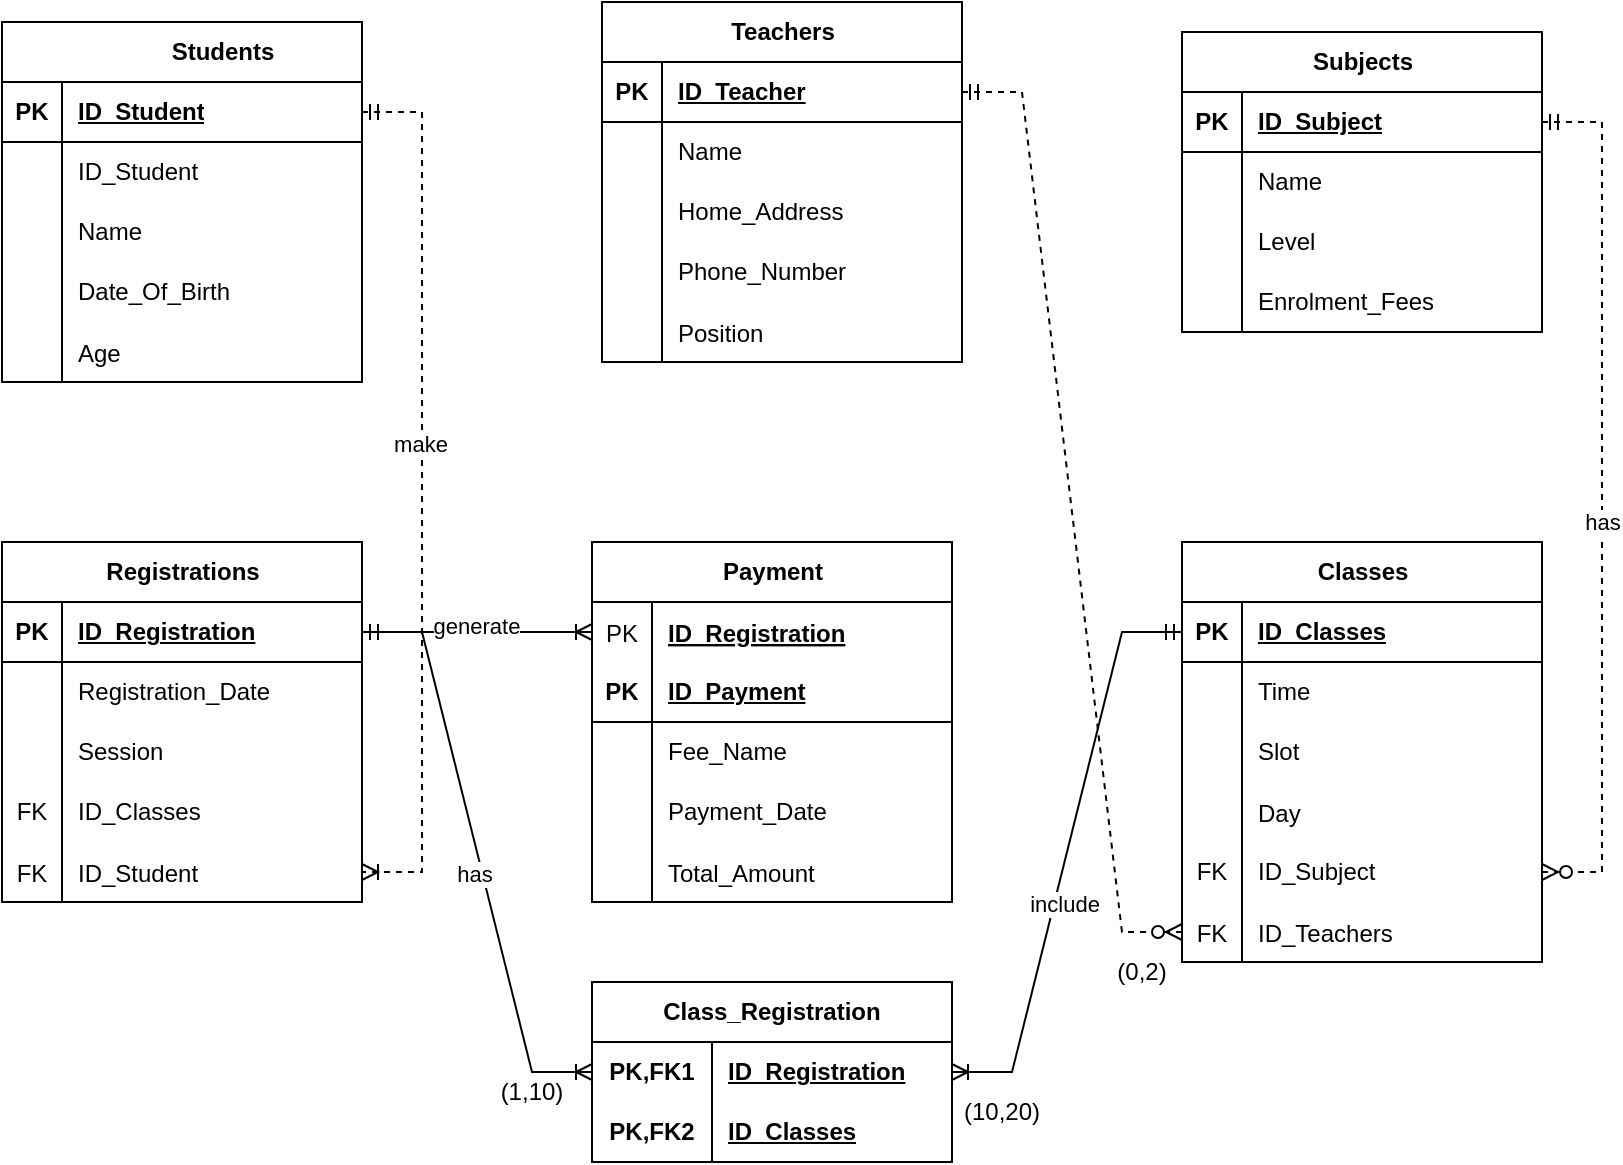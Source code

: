 <mxfile version="28.2.7">
  <diagram id="R2lEEEUBdFMjLlhIrx00" name="Page-1">
    <mxGraphModel dx="1111" dy="571" grid="1" gridSize="10" guides="1" tooltips="1" connect="1" arrows="1" fold="1" page="1" pageScale="1" pageWidth="850" pageHeight="1100" math="0" shadow="0" extFonts="Permanent Marker^https://fonts.googleapis.com/css?family=Permanent+Marker">
      <root>
        <mxCell id="0" />
        <mxCell id="1" parent="0" />
        <mxCell id="CuQ8dDhuHWAOY53ULizV-1" value="&lt;blockquote style=&quot;margin: 0 0 0 40px; border: none; padding: 0px;&quot;&gt;Students&lt;/blockquote&gt;" style="shape=table;startSize=30;container=1;collapsible=1;childLayout=tableLayout;fixedRows=1;rowLines=0;fontStyle=1;align=center;resizeLast=1;html=1;" vertex="1" parent="1">
          <mxGeometry x="130" y="100" width="180" height="180" as="geometry" />
        </mxCell>
        <mxCell id="CuQ8dDhuHWAOY53ULizV-2" value="" style="shape=tableRow;horizontal=0;startSize=0;swimlaneHead=0;swimlaneBody=0;fillColor=none;collapsible=0;dropTarget=0;points=[[0,0.5],[1,0.5]];portConstraint=eastwest;top=0;left=0;right=0;bottom=1;" vertex="1" parent="CuQ8dDhuHWAOY53ULizV-1">
          <mxGeometry y="30" width="180" height="30" as="geometry" />
        </mxCell>
        <mxCell id="CuQ8dDhuHWAOY53ULizV-3" value="PK" style="shape=partialRectangle;connectable=0;fillColor=none;top=0;left=0;bottom=0;right=0;fontStyle=1;overflow=hidden;whiteSpace=wrap;html=1;" vertex="1" parent="CuQ8dDhuHWAOY53ULizV-2">
          <mxGeometry width="30" height="30" as="geometry">
            <mxRectangle width="30" height="30" as="alternateBounds" />
          </mxGeometry>
        </mxCell>
        <mxCell id="CuQ8dDhuHWAOY53ULizV-4" value="ID_Student" style="shape=partialRectangle;connectable=0;fillColor=none;top=0;left=0;bottom=0;right=0;align=left;spacingLeft=6;fontStyle=5;overflow=hidden;whiteSpace=wrap;html=1;" vertex="1" parent="CuQ8dDhuHWAOY53ULizV-2">
          <mxGeometry x="30" width="150" height="30" as="geometry">
            <mxRectangle width="150" height="30" as="alternateBounds" />
          </mxGeometry>
        </mxCell>
        <mxCell id="CuQ8dDhuHWAOY53ULizV-5" value="" style="shape=tableRow;horizontal=0;startSize=0;swimlaneHead=0;swimlaneBody=0;fillColor=none;collapsible=0;dropTarget=0;points=[[0,0.5],[1,0.5]];portConstraint=eastwest;top=0;left=0;right=0;bottom=0;" vertex="1" parent="CuQ8dDhuHWAOY53ULizV-1">
          <mxGeometry y="60" width="180" height="30" as="geometry" />
        </mxCell>
        <mxCell id="CuQ8dDhuHWAOY53ULizV-6" value="" style="shape=partialRectangle;connectable=0;fillColor=none;top=0;left=0;bottom=0;right=0;editable=1;overflow=hidden;whiteSpace=wrap;html=1;" vertex="1" parent="CuQ8dDhuHWAOY53ULizV-5">
          <mxGeometry width="30" height="30" as="geometry">
            <mxRectangle width="30" height="30" as="alternateBounds" />
          </mxGeometry>
        </mxCell>
        <mxCell id="CuQ8dDhuHWAOY53ULizV-7" value="ID_Student" style="shape=partialRectangle;connectable=0;fillColor=none;top=0;left=0;bottom=0;right=0;align=left;spacingLeft=6;overflow=hidden;whiteSpace=wrap;html=1;" vertex="1" parent="CuQ8dDhuHWAOY53ULizV-5">
          <mxGeometry x="30" width="150" height="30" as="geometry">
            <mxRectangle width="150" height="30" as="alternateBounds" />
          </mxGeometry>
        </mxCell>
        <mxCell id="CuQ8dDhuHWAOY53ULizV-8" value="" style="shape=tableRow;horizontal=0;startSize=0;swimlaneHead=0;swimlaneBody=0;fillColor=none;collapsible=0;dropTarget=0;points=[[0,0.5],[1,0.5]];portConstraint=eastwest;top=0;left=0;right=0;bottom=0;" vertex="1" parent="CuQ8dDhuHWAOY53ULizV-1">
          <mxGeometry y="90" width="180" height="30" as="geometry" />
        </mxCell>
        <mxCell id="CuQ8dDhuHWAOY53ULizV-9" value="" style="shape=partialRectangle;connectable=0;fillColor=none;top=0;left=0;bottom=0;right=0;editable=1;overflow=hidden;whiteSpace=wrap;html=1;" vertex="1" parent="CuQ8dDhuHWAOY53ULizV-8">
          <mxGeometry width="30" height="30" as="geometry">
            <mxRectangle width="30" height="30" as="alternateBounds" />
          </mxGeometry>
        </mxCell>
        <mxCell id="CuQ8dDhuHWAOY53ULizV-10" value="Name" style="shape=partialRectangle;connectable=0;fillColor=none;top=0;left=0;bottom=0;right=0;align=left;spacingLeft=6;overflow=hidden;whiteSpace=wrap;html=1;" vertex="1" parent="CuQ8dDhuHWAOY53ULizV-8">
          <mxGeometry x="30" width="150" height="30" as="geometry">
            <mxRectangle width="150" height="30" as="alternateBounds" />
          </mxGeometry>
        </mxCell>
        <mxCell id="CuQ8dDhuHWAOY53ULizV-11" value="" style="shape=tableRow;horizontal=0;startSize=0;swimlaneHead=0;swimlaneBody=0;fillColor=none;collapsible=0;dropTarget=0;points=[[0,0.5],[1,0.5]];portConstraint=eastwest;top=0;left=0;right=0;bottom=0;" vertex="1" parent="CuQ8dDhuHWAOY53ULizV-1">
          <mxGeometry y="120" width="180" height="30" as="geometry" />
        </mxCell>
        <mxCell id="CuQ8dDhuHWAOY53ULizV-12" value="" style="shape=partialRectangle;connectable=0;fillColor=none;top=0;left=0;bottom=0;right=0;editable=1;overflow=hidden;whiteSpace=wrap;html=1;" vertex="1" parent="CuQ8dDhuHWAOY53ULizV-11">
          <mxGeometry width="30" height="30" as="geometry">
            <mxRectangle width="30" height="30" as="alternateBounds" />
          </mxGeometry>
        </mxCell>
        <mxCell id="CuQ8dDhuHWAOY53ULizV-13" value="Date_Of_Birth" style="shape=partialRectangle;connectable=0;fillColor=none;top=0;left=0;bottom=0;right=0;align=left;spacingLeft=6;overflow=hidden;whiteSpace=wrap;html=1;" vertex="1" parent="CuQ8dDhuHWAOY53ULizV-11">
          <mxGeometry x="30" width="150" height="30" as="geometry">
            <mxRectangle width="150" height="30" as="alternateBounds" />
          </mxGeometry>
        </mxCell>
        <mxCell id="CuQ8dDhuHWAOY53ULizV-80" value="" style="shape=tableRow;horizontal=0;startSize=0;swimlaneHead=0;swimlaneBody=0;fillColor=none;collapsible=0;dropTarget=0;points=[[0,0.5],[1,0.5]];portConstraint=eastwest;top=0;left=0;right=0;bottom=0;" vertex="1" parent="CuQ8dDhuHWAOY53ULizV-1">
          <mxGeometry y="150" width="180" height="30" as="geometry" />
        </mxCell>
        <mxCell id="CuQ8dDhuHWAOY53ULizV-81" value="" style="shape=partialRectangle;connectable=0;fillColor=none;top=0;left=0;bottom=0;right=0;editable=1;overflow=hidden;" vertex="1" parent="CuQ8dDhuHWAOY53ULizV-80">
          <mxGeometry width="30" height="30" as="geometry">
            <mxRectangle width="30" height="30" as="alternateBounds" />
          </mxGeometry>
        </mxCell>
        <mxCell id="CuQ8dDhuHWAOY53ULizV-82" value="Age" style="shape=partialRectangle;connectable=0;fillColor=none;top=0;left=0;bottom=0;right=0;align=left;spacingLeft=6;overflow=hidden;" vertex="1" parent="CuQ8dDhuHWAOY53ULizV-80">
          <mxGeometry x="30" width="150" height="30" as="geometry">
            <mxRectangle width="150" height="30" as="alternateBounds" />
          </mxGeometry>
        </mxCell>
        <mxCell id="CuQ8dDhuHWAOY53ULizV-14" value="Registrations" style="shape=table;startSize=30;container=1;collapsible=1;childLayout=tableLayout;fixedRows=1;rowLines=0;fontStyle=1;align=center;resizeLast=1;html=1;" vertex="1" parent="1">
          <mxGeometry x="130" y="360" width="180" height="180" as="geometry" />
        </mxCell>
        <mxCell id="CuQ8dDhuHWAOY53ULizV-15" value="" style="shape=tableRow;horizontal=0;startSize=0;swimlaneHead=0;swimlaneBody=0;fillColor=none;collapsible=0;dropTarget=0;points=[[0,0.5],[1,0.5]];portConstraint=eastwest;top=0;left=0;right=0;bottom=1;" vertex="1" parent="CuQ8dDhuHWAOY53ULizV-14">
          <mxGeometry y="30" width="180" height="30" as="geometry" />
        </mxCell>
        <mxCell id="CuQ8dDhuHWAOY53ULizV-16" value="PK" style="shape=partialRectangle;connectable=0;fillColor=none;top=0;left=0;bottom=0;right=0;fontStyle=1;overflow=hidden;whiteSpace=wrap;html=1;" vertex="1" parent="CuQ8dDhuHWAOY53ULizV-15">
          <mxGeometry width="30" height="30" as="geometry">
            <mxRectangle width="30" height="30" as="alternateBounds" />
          </mxGeometry>
        </mxCell>
        <mxCell id="CuQ8dDhuHWAOY53ULizV-17" value="ID_Registration" style="shape=partialRectangle;connectable=0;fillColor=none;top=0;left=0;bottom=0;right=0;align=left;spacingLeft=6;fontStyle=5;overflow=hidden;whiteSpace=wrap;html=1;" vertex="1" parent="CuQ8dDhuHWAOY53ULizV-15">
          <mxGeometry x="30" width="150" height="30" as="geometry">
            <mxRectangle width="150" height="30" as="alternateBounds" />
          </mxGeometry>
        </mxCell>
        <mxCell id="CuQ8dDhuHWAOY53ULizV-18" value="" style="shape=tableRow;horizontal=0;startSize=0;swimlaneHead=0;swimlaneBody=0;fillColor=none;collapsible=0;dropTarget=0;points=[[0,0.5],[1,0.5]];portConstraint=eastwest;top=0;left=0;right=0;bottom=0;" vertex="1" parent="CuQ8dDhuHWAOY53ULizV-14">
          <mxGeometry y="60" width="180" height="30" as="geometry" />
        </mxCell>
        <mxCell id="CuQ8dDhuHWAOY53ULizV-19" value="" style="shape=partialRectangle;connectable=0;fillColor=none;top=0;left=0;bottom=0;right=0;editable=1;overflow=hidden;whiteSpace=wrap;html=1;" vertex="1" parent="CuQ8dDhuHWAOY53ULizV-18">
          <mxGeometry width="30" height="30" as="geometry">
            <mxRectangle width="30" height="30" as="alternateBounds" />
          </mxGeometry>
        </mxCell>
        <mxCell id="CuQ8dDhuHWAOY53ULizV-20" value="Registration_Date" style="shape=partialRectangle;connectable=0;fillColor=none;top=0;left=0;bottom=0;right=0;align=left;spacingLeft=6;overflow=hidden;whiteSpace=wrap;html=1;" vertex="1" parent="CuQ8dDhuHWAOY53ULizV-18">
          <mxGeometry x="30" width="150" height="30" as="geometry">
            <mxRectangle width="150" height="30" as="alternateBounds" />
          </mxGeometry>
        </mxCell>
        <mxCell id="CuQ8dDhuHWAOY53ULizV-21" value="" style="shape=tableRow;horizontal=0;startSize=0;swimlaneHead=0;swimlaneBody=0;fillColor=none;collapsible=0;dropTarget=0;points=[[0,0.5],[1,0.5]];portConstraint=eastwest;top=0;left=0;right=0;bottom=0;" vertex="1" parent="CuQ8dDhuHWAOY53ULizV-14">
          <mxGeometry y="90" width="180" height="30" as="geometry" />
        </mxCell>
        <mxCell id="CuQ8dDhuHWAOY53ULizV-22" value="" style="shape=partialRectangle;connectable=0;fillColor=none;top=0;left=0;bottom=0;right=0;editable=1;overflow=hidden;whiteSpace=wrap;html=1;" vertex="1" parent="CuQ8dDhuHWAOY53ULizV-21">
          <mxGeometry width="30" height="30" as="geometry">
            <mxRectangle width="30" height="30" as="alternateBounds" />
          </mxGeometry>
        </mxCell>
        <mxCell id="CuQ8dDhuHWAOY53ULizV-23" value="Session" style="shape=partialRectangle;connectable=0;fillColor=none;top=0;left=0;bottom=0;right=0;align=left;spacingLeft=6;overflow=hidden;whiteSpace=wrap;html=1;" vertex="1" parent="CuQ8dDhuHWAOY53ULizV-21">
          <mxGeometry x="30" width="150" height="30" as="geometry">
            <mxRectangle width="150" height="30" as="alternateBounds" />
          </mxGeometry>
        </mxCell>
        <mxCell id="CuQ8dDhuHWAOY53ULizV-24" value="" style="shape=tableRow;horizontal=0;startSize=0;swimlaneHead=0;swimlaneBody=0;fillColor=none;collapsible=0;dropTarget=0;points=[[0,0.5],[1,0.5]];portConstraint=eastwest;top=0;left=0;right=0;bottom=0;" vertex="1" parent="CuQ8dDhuHWAOY53ULizV-14">
          <mxGeometry y="120" width="180" height="30" as="geometry" />
        </mxCell>
        <mxCell id="CuQ8dDhuHWAOY53ULizV-25" value="FK" style="shape=partialRectangle;connectable=0;fillColor=none;top=0;left=0;bottom=0;right=0;editable=1;overflow=hidden;whiteSpace=wrap;html=1;" vertex="1" parent="CuQ8dDhuHWAOY53ULizV-24">
          <mxGeometry width="30" height="30" as="geometry">
            <mxRectangle width="30" height="30" as="alternateBounds" />
          </mxGeometry>
        </mxCell>
        <mxCell id="CuQ8dDhuHWAOY53ULizV-26" value="&lt;span style=&quot;text-wrap-mode: nowrap;&quot;&gt;ID_Classes&lt;/span&gt;" style="shape=partialRectangle;connectable=0;fillColor=none;top=0;left=0;bottom=0;right=0;align=left;spacingLeft=6;overflow=hidden;whiteSpace=wrap;html=1;" vertex="1" parent="CuQ8dDhuHWAOY53ULizV-24">
          <mxGeometry x="30" width="150" height="30" as="geometry">
            <mxRectangle width="150" height="30" as="alternateBounds" />
          </mxGeometry>
        </mxCell>
        <mxCell id="CuQ8dDhuHWAOY53ULizV-101" value="" style="shape=tableRow;horizontal=0;startSize=0;swimlaneHead=0;swimlaneBody=0;fillColor=none;collapsible=0;dropTarget=0;points=[[0,0.5],[1,0.5]];portConstraint=eastwest;top=0;left=0;right=0;bottom=0;" vertex="1" parent="CuQ8dDhuHWAOY53ULizV-14">
          <mxGeometry y="150" width="180" height="30" as="geometry" />
        </mxCell>
        <mxCell id="CuQ8dDhuHWAOY53ULizV-102" value="FK" style="shape=partialRectangle;connectable=0;fillColor=none;top=0;left=0;bottom=0;right=0;editable=1;overflow=hidden;" vertex="1" parent="CuQ8dDhuHWAOY53ULizV-101">
          <mxGeometry width="30" height="30" as="geometry">
            <mxRectangle width="30" height="30" as="alternateBounds" />
          </mxGeometry>
        </mxCell>
        <mxCell id="CuQ8dDhuHWAOY53ULizV-103" value="ID_Student" style="shape=partialRectangle;connectable=0;fillColor=none;top=0;left=0;bottom=0;right=0;align=left;spacingLeft=6;overflow=hidden;" vertex="1" parent="CuQ8dDhuHWAOY53ULizV-101">
          <mxGeometry x="30" width="150" height="30" as="geometry">
            <mxRectangle width="150" height="30" as="alternateBounds" />
          </mxGeometry>
        </mxCell>
        <mxCell id="CuQ8dDhuHWAOY53ULizV-27" value="Classes" style="shape=table;startSize=30;container=1;collapsible=1;childLayout=tableLayout;fixedRows=1;rowLines=0;fontStyle=1;align=center;resizeLast=1;html=1;" vertex="1" parent="1">
          <mxGeometry x="720" y="360" width="180" height="210" as="geometry" />
        </mxCell>
        <mxCell id="CuQ8dDhuHWAOY53ULizV-28" value="" style="shape=tableRow;horizontal=0;startSize=0;swimlaneHead=0;swimlaneBody=0;fillColor=none;collapsible=0;dropTarget=0;points=[[0,0.5],[1,0.5]];portConstraint=eastwest;top=0;left=0;right=0;bottom=1;" vertex="1" parent="CuQ8dDhuHWAOY53ULizV-27">
          <mxGeometry y="30" width="180" height="30" as="geometry" />
        </mxCell>
        <mxCell id="CuQ8dDhuHWAOY53ULizV-29" value="PK" style="shape=partialRectangle;connectable=0;fillColor=none;top=0;left=0;bottom=0;right=0;fontStyle=1;overflow=hidden;whiteSpace=wrap;html=1;" vertex="1" parent="CuQ8dDhuHWAOY53ULizV-28">
          <mxGeometry width="30" height="30" as="geometry">
            <mxRectangle width="30" height="30" as="alternateBounds" />
          </mxGeometry>
        </mxCell>
        <mxCell id="CuQ8dDhuHWAOY53ULizV-30" value="ID_Classes" style="shape=partialRectangle;connectable=0;fillColor=none;top=0;left=0;bottom=0;right=0;align=left;spacingLeft=6;fontStyle=5;overflow=hidden;whiteSpace=wrap;html=1;" vertex="1" parent="CuQ8dDhuHWAOY53ULizV-28">
          <mxGeometry x="30" width="150" height="30" as="geometry">
            <mxRectangle width="150" height="30" as="alternateBounds" />
          </mxGeometry>
        </mxCell>
        <mxCell id="CuQ8dDhuHWAOY53ULizV-34" value="" style="shape=tableRow;horizontal=0;startSize=0;swimlaneHead=0;swimlaneBody=0;fillColor=none;collapsible=0;dropTarget=0;points=[[0,0.5],[1,0.5]];portConstraint=eastwest;top=0;left=0;right=0;bottom=0;" vertex="1" parent="CuQ8dDhuHWAOY53ULizV-27">
          <mxGeometry y="60" width="180" height="30" as="geometry" />
        </mxCell>
        <mxCell id="CuQ8dDhuHWAOY53ULizV-35" value="" style="shape=partialRectangle;connectable=0;fillColor=none;top=0;left=0;bottom=0;right=0;editable=1;overflow=hidden;whiteSpace=wrap;html=1;" vertex="1" parent="CuQ8dDhuHWAOY53ULizV-34">
          <mxGeometry width="30" height="30" as="geometry">
            <mxRectangle width="30" height="30" as="alternateBounds" />
          </mxGeometry>
        </mxCell>
        <mxCell id="CuQ8dDhuHWAOY53ULizV-36" value="Time" style="shape=partialRectangle;connectable=0;fillColor=none;top=0;left=0;bottom=0;right=0;align=left;spacingLeft=6;overflow=hidden;whiteSpace=wrap;html=1;" vertex="1" parent="CuQ8dDhuHWAOY53ULizV-34">
          <mxGeometry x="30" width="150" height="30" as="geometry">
            <mxRectangle width="150" height="30" as="alternateBounds" />
          </mxGeometry>
        </mxCell>
        <mxCell id="CuQ8dDhuHWAOY53ULizV-37" value="" style="shape=tableRow;horizontal=0;startSize=0;swimlaneHead=0;swimlaneBody=0;fillColor=none;collapsible=0;dropTarget=0;points=[[0,0.5],[1,0.5]];portConstraint=eastwest;top=0;left=0;right=0;bottom=0;" vertex="1" parent="CuQ8dDhuHWAOY53ULizV-27">
          <mxGeometry y="90" width="180" height="30" as="geometry" />
        </mxCell>
        <mxCell id="CuQ8dDhuHWAOY53ULizV-38" value="" style="shape=partialRectangle;connectable=0;fillColor=none;top=0;left=0;bottom=0;right=0;editable=1;overflow=hidden;whiteSpace=wrap;html=1;" vertex="1" parent="CuQ8dDhuHWAOY53ULizV-37">
          <mxGeometry width="30" height="30" as="geometry">
            <mxRectangle width="30" height="30" as="alternateBounds" />
          </mxGeometry>
        </mxCell>
        <mxCell id="CuQ8dDhuHWAOY53ULizV-39" value="Slot" style="shape=partialRectangle;connectable=0;fillColor=none;top=0;left=0;bottom=0;right=0;align=left;spacingLeft=6;overflow=hidden;whiteSpace=wrap;html=1;" vertex="1" parent="CuQ8dDhuHWAOY53ULizV-37">
          <mxGeometry x="30" width="150" height="30" as="geometry">
            <mxRectangle width="150" height="30" as="alternateBounds" />
          </mxGeometry>
        </mxCell>
        <mxCell id="CuQ8dDhuHWAOY53ULizV-84" value="" style="shape=tableRow;horizontal=0;startSize=0;swimlaneHead=0;swimlaneBody=0;fillColor=none;collapsible=0;dropTarget=0;points=[[0,0.5],[1,0.5]];portConstraint=eastwest;top=0;left=0;right=0;bottom=0;" vertex="1" parent="CuQ8dDhuHWAOY53ULizV-27">
          <mxGeometry y="120" width="180" height="30" as="geometry" />
        </mxCell>
        <mxCell id="CuQ8dDhuHWAOY53ULizV-85" value="" style="shape=partialRectangle;connectable=0;fillColor=none;top=0;left=0;bottom=0;right=0;editable=1;overflow=hidden;" vertex="1" parent="CuQ8dDhuHWAOY53ULizV-84">
          <mxGeometry width="30" height="30" as="geometry">
            <mxRectangle width="30" height="30" as="alternateBounds" />
          </mxGeometry>
        </mxCell>
        <mxCell id="CuQ8dDhuHWAOY53ULizV-86" value="Day" style="shape=partialRectangle;connectable=0;fillColor=none;top=0;left=0;bottom=0;right=0;align=left;spacingLeft=6;overflow=hidden;" vertex="1" parent="CuQ8dDhuHWAOY53ULizV-84">
          <mxGeometry x="30" width="150" height="30" as="geometry">
            <mxRectangle width="150" height="30" as="alternateBounds" />
          </mxGeometry>
        </mxCell>
        <mxCell id="CuQ8dDhuHWAOY53ULizV-31" value="" style="shape=tableRow;horizontal=0;startSize=0;swimlaneHead=0;swimlaneBody=0;fillColor=none;collapsible=0;dropTarget=0;points=[[0,0.5],[1,0.5]];portConstraint=eastwest;top=0;left=0;right=0;bottom=0;" vertex="1" parent="CuQ8dDhuHWAOY53ULizV-27">
          <mxGeometry y="150" width="180" height="30" as="geometry" />
        </mxCell>
        <mxCell id="CuQ8dDhuHWAOY53ULizV-32" value="FK" style="shape=partialRectangle;connectable=0;fillColor=none;top=0;left=0;bottom=0;right=0;editable=1;overflow=hidden;whiteSpace=wrap;html=1;" vertex="1" parent="CuQ8dDhuHWAOY53ULizV-31">
          <mxGeometry width="30" height="30" as="geometry">
            <mxRectangle width="30" height="30" as="alternateBounds" />
          </mxGeometry>
        </mxCell>
        <mxCell id="CuQ8dDhuHWAOY53ULizV-33" value="ID_Subject" style="shape=partialRectangle;connectable=0;fillColor=none;top=0;left=0;bottom=0;right=0;align=left;spacingLeft=6;overflow=hidden;whiteSpace=wrap;html=1;" vertex="1" parent="CuQ8dDhuHWAOY53ULizV-31">
          <mxGeometry x="30" width="150" height="30" as="geometry">
            <mxRectangle width="150" height="30" as="alternateBounds" />
          </mxGeometry>
        </mxCell>
        <mxCell id="CuQ8dDhuHWAOY53ULizV-93" value="" style="shape=tableRow;horizontal=0;startSize=0;swimlaneHead=0;swimlaneBody=0;fillColor=none;collapsible=0;dropTarget=0;points=[[0,0.5],[1,0.5]];portConstraint=eastwest;top=0;left=0;right=0;bottom=0;" vertex="1" parent="CuQ8dDhuHWAOY53ULizV-27">
          <mxGeometry y="180" width="180" height="30" as="geometry" />
        </mxCell>
        <mxCell id="CuQ8dDhuHWAOY53ULizV-94" value="FK" style="shape=partialRectangle;connectable=0;fillColor=none;top=0;left=0;bottom=0;right=0;editable=1;overflow=hidden;" vertex="1" parent="CuQ8dDhuHWAOY53ULizV-93">
          <mxGeometry width="30" height="30" as="geometry">
            <mxRectangle width="30" height="30" as="alternateBounds" />
          </mxGeometry>
        </mxCell>
        <mxCell id="CuQ8dDhuHWAOY53ULizV-95" value="ID_Teachers" style="shape=partialRectangle;connectable=0;fillColor=none;top=0;left=0;bottom=0;right=0;align=left;spacingLeft=6;overflow=hidden;" vertex="1" parent="CuQ8dDhuHWAOY53ULizV-93">
          <mxGeometry x="30" width="150" height="30" as="geometry">
            <mxRectangle width="150" height="30" as="alternateBounds" />
          </mxGeometry>
        </mxCell>
        <mxCell id="CuQ8dDhuHWAOY53ULizV-40" value="Subjects" style="shape=table;startSize=30;container=1;collapsible=1;childLayout=tableLayout;fixedRows=1;rowLines=0;fontStyle=1;align=center;resizeLast=1;html=1;" vertex="1" parent="1">
          <mxGeometry x="720" y="105" width="180" height="150" as="geometry" />
        </mxCell>
        <mxCell id="CuQ8dDhuHWAOY53ULizV-41" value="" style="shape=tableRow;horizontal=0;startSize=0;swimlaneHead=0;swimlaneBody=0;fillColor=none;collapsible=0;dropTarget=0;points=[[0,0.5],[1,0.5]];portConstraint=eastwest;top=0;left=0;right=0;bottom=1;" vertex="1" parent="CuQ8dDhuHWAOY53ULizV-40">
          <mxGeometry y="30" width="180" height="30" as="geometry" />
        </mxCell>
        <mxCell id="CuQ8dDhuHWAOY53ULizV-42" value="PK" style="shape=partialRectangle;connectable=0;fillColor=none;top=0;left=0;bottom=0;right=0;fontStyle=1;overflow=hidden;whiteSpace=wrap;html=1;" vertex="1" parent="CuQ8dDhuHWAOY53ULizV-41">
          <mxGeometry width="30" height="30" as="geometry">
            <mxRectangle width="30" height="30" as="alternateBounds" />
          </mxGeometry>
        </mxCell>
        <mxCell id="CuQ8dDhuHWAOY53ULizV-43" value="ID_Subject" style="shape=partialRectangle;connectable=0;fillColor=none;top=0;left=0;bottom=0;right=0;align=left;spacingLeft=6;fontStyle=5;overflow=hidden;whiteSpace=wrap;html=1;" vertex="1" parent="CuQ8dDhuHWAOY53ULizV-41">
          <mxGeometry x="30" width="150" height="30" as="geometry">
            <mxRectangle width="150" height="30" as="alternateBounds" />
          </mxGeometry>
        </mxCell>
        <mxCell id="CuQ8dDhuHWAOY53ULizV-44" value="" style="shape=tableRow;horizontal=0;startSize=0;swimlaneHead=0;swimlaneBody=0;fillColor=none;collapsible=0;dropTarget=0;points=[[0,0.5],[1,0.5]];portConstraint=eastwest;top=0;left=0;right=0;bottom=0;" vertex="1" parent="CuQ8dDhuHWAOY53ULizV-40">
          <mxGeometry y="60" width="180" height="30" as="geometry" />
        </mxCell>
        <mxCell id="CuQ8dDhuHWAOY53ULizV-45" value="" style="shape=partialRectangle;connectable=0;fillColor=none;top=0;left=0;bottom=0;right=0;editable=1;overflow=hidden;whiteSpace=wrap;html=1;" vertex="1" parent="CuQ8dDhuHWAOY53ULizV-44">
          <mxGeometry width="30" height="30" as="geometry">
            <mxRectangle width="30" height="30" as="alternateBounds" />
          </mxGeometry>
        </mxCell>
        <mxCell id="CuQ8dDhuHWAOY53ULizV-46" value="Name" style="shape=partialRectangle;connectable=0;fillColor=none;top=0;left=0;bottom=0;right=0;align=left;spacingLeft=6;overflow=hidden;whiteSpace=wrap;html=1;" vertex="1" parent="CuQ8dDhuHWAOY53ULizV-44">
          <mxGeometry x="30" width="150" height="30" as="geometry">
            <mxRectangle width="150" height="30" as="alternateBounds" />
          </mxGeometry>
        </mxCell>
        <mxCell id="CuQ8dDhuHWAOY53ULizV-47" value="" style="shape=tableRow;horizontal=0;startSize=0;swimlaneHead=0;swimlaneBody=0;fillColor=none;collapsible=0;dropTarget=0;points=[[0,0.5],[1,0.5]];portConstraint=eastwest;top=0;left=0;right=0;bottom=0;" vertex="1" parent="CuQ8dDhuHWAOY53ULizV-40">
          <mxGeometry y="90" width="180" height="30" as="geometry" />
        </mxCell>
        <mxCell id="CuQ8dDhuHWAOY53ULizV-48" value="" style="shape=partialRectangle;connectable=0;fillColor=none;top=0;left=0;bottom=0;right=0;editable=1;overflow=hidden;whiteSpace=wrap;html=1;" vertex="1" parent="CuQ8dDhuHWAOY53ULizV-47">
          <mxGeometry width="30" height="30" as="geometry">
            <mxRectangle width="30" height="30" as="alternateBounds" />
          </mxGeometry>
        </mxCell>
        <mxCell id="CuQ8dDhuHWAOY53ULizV-49" value="Level" style="shape=partialRectangle;connectable=0;fillColor=none;top=0;left=0;bottom=0;right=0;align=left;spacingLeft=6;overflow=hidden;whiteSpace=wrap;html=1;" vertex="1" parent="CuQ8dDhuHWAOY53ULizV-47">
          <mxGeometry x="30" width="150" height="30" as="geometry">
            <mxRectangle width="150" height="30" as="alternateBounds" />
          </mxGeometry>
        </mxCell>
        <mxCell id="CuQ8dDhuHWAOY53ULizV-50" value="" style="shape=tableRow;horizontal=0;startSize=0;swimlaneHead=0;swimlaneBody=0;fillColor=none;collapsible=0;dropTarget=0;points=[[0,0.5],[1,0.5]];portConstraint=eastwest;top=0;left=0;right=0;bottom=0;" vertex="1" parent="CuQ8dDhuHWAOY53ULizV-40">
          <mxGeometry y="120" width="180" height="30" as="geometry" />
        </mxCell>
        <mxCell id="CuQ8dDhuHWAOY53ULizV-51" value="" style="shape=partialRectangle;connectable=0;fillColor=none;top=0;left=0;bottom=0;right=0;editable=1;overflow=hidden;whiteSpace=wrap;html=1;" vertex="1" parent="CuQ8dDhuHWAOY53ULizV-50">
          <mxGeometry width="30" height="30" as="geometry">
            <mxRectangle width="30" height="30" as="alternateBounds" />
          </mxGeometry>
        </mxCell>
        <mxCell id="CuQ8dDhuHWAOY53ULizV-52" value="Enrolment_Fees" style="shape=partialRectangle;connectable=0;fillColor=none;top=0;left=0;bottom=0;right=0;align=left;spacingLeft=6;overflow=hidden;whiteSpace=wrap;html=1;" vertex="1" parent="CuQ8dDhuHWAOY53ULizV-50">
          <mxGeometry x="30" width="150" height="30" as="geometry">
            <mxRectangle width="150" height="30" as="alternateBounds" />
          </mxGeometry>
        </mxCell>
        <mxCell id="CuQ8dDhuHWAOY53ULizV-53" value="Teachers" style="shape=table;startSize=30;container=1;collapsible=1;childLayout=tableLayout;fixedRows=1;rowLines=0;fontStyle=1;align=center;resizeLast=1;html=1;" vertex="1" parent="1">
          <mxGeometry x="430" y="90" width="180" height="180" as="geometry" />
        </mxCell>
        <mxCell id="CuQ8dDhuHWAOY53ULizV-54" value="" style="shape=tableRow;horizontal=0;startSize=0;swimlaneHead=0;swimlaneBody=0;fillColor=none;collapsible=0;dropTarget=0;points=[[0,0.5],[1,0.5]];portConstraint=eastwest;top=0;left=0;right=0;bottom=1;" vertex="1" parent="CuQ8dDhuHWAOY53ULizV-53">
          <mxGeometry y="30" width="180" height="30" as="geometry" />
        </mxCell>
        <mxCell id="CuQ8dDhuHWAOY53ULizV-55" value="PK" style="shape=partialRectangle;connectable=0;fillColor=none;top=0;left=0;bottom=0;right=0;fontStyle=1;overflow=hidden;whiteSpace=wrap;html=1;" vertex="1" parent="CuQ8dDhuHWAOY53ULizV-54">
          <mxGeometry width="30" height="30" as="geometry">
            <mxRectangle width="30" height="30" as="alternateBounds" />
          </mxGeometry>
        </mxCell>
        <mxCell id="CuQ8dDhuHWAOY53ULizV-56" value="ID_Teacher" style="shape=partialRectangle;connectable=0;fillColor=none;top=0;left=0;bottom=0;right=0;align=left;spacingLeft=6;fontStyle=5;overflow=hidden;whiteSpace=wrap;html=1;" vertex="1" parent="CuQ8dDhuHWAOY53ULizV-54">
          <mxGeometry x="30" width="150" height="30" as="geometry">
            <mxRectangle width="150" height="30" as="alternateBounds" />
          </mxGeometry>
        </mxCell>
        <mxCell id="CuQ8dDhuHWAOY53ULizV-57" value="" style="shape=tableRow;horizontal=0;startSize=0;swimlaneHead=0;swimlaneBody=0;fillColor=none;collapsible=0;dropTarget=0;points=[[0,0.5],[1,0.5]];portConstraint=eastwest;top=0;left=0;right=0;bottom=0;" vertex="1" parent="CuQ8dDhuHWAOY53ULizV-53">
          <mxGeometry y="60" width="180" height="30" as="geometry" />
        </mxCell>
        <mxCell id="CuQ8dDhuHWAOY53ULizV-58" value="" style="shape=partialRectangle;connectable=0;fillColor=none;top=0;left=0;bottom=0;right=0;editable=1;overflow=hidden;whiteSpace=wrap;html=1;" vertex="1" parent="CuQ8dDhuHWAOY53ULizV-57">
          <mxGeometry width="30" height="30" as="geometry">
            <mxRectangle width="30" height="30" as="alternateBounds" />
          </mxGeometry>
        </mxCell>
        <mxCell id="CuQ8dDhuHWAOY53ULizV-59" value="Name" style="shape=partialRectangle;connectable=0;fillColor=none;top=0;left=0;bottom=0;right=0;align=left;spacingLeft=6;overflow=hidden;whiteSpace=wrap;html=1;" vertex="1" parent="CuQ8dDhuHWAOY53ULizV-57">
          <mxGeometry x="30" width="150" height="30" as="geometry">
            <mxRectangle width="150" height="30" as="alternateBounds" />
          </mxGeometry>
        </mxCell>
        <mxCell id="CuQ8dDhuHWAOY53ULizV-60" value="" style="shape=tableRow;horizontal=0;startSize=0;swimlaneHead=0;swimlaneBody=0;fillColor=none;collapsible=0;dropTarget=0;points=[[0,0.5],[1,0.5]];portConstraint=eastwest;top=0;left=0;right=0;bottom=0;" vertex="1" parent="CuQ8dDhuHWAOY53ULizV-53">
          <mxGeometry y="90" width="180" height="30" as="geometry" />
        </mxCell>
        <mxCell id="CuQ8dDhuHWAOY53ULizV-61" value="" style="shape=partialRectangle;connectable=0;fillColor=none;top=0;left=0;bottom=0;right=0;editable=1;overflow=hidden;whiteSpace=wrap;html=1;" vertex="1" parent="CuQ8dDhuHWAOY53ULizV-60">
          <mxGeometry width="30" height="30" as="geometry">
            <mxRectangle width="30" height="30" as="alternateBounds" />
          </mxGeometry>
        </mxCell>
        <mxCell id="CuQ8dDhuHWAOY53ULizV-62" value="Home_Address" style="shape=partialRectangle;connectable=0;fillColor=none;top=0;left=0;bottom=0;right=0;align=left;spacingLeft=6;overflow=hidden;whiteSpace=wrap;html=1;" vertex="1" parent="CuQ8dDhuHWAOY53ULizV-60">
          <mxGeometry x="30" width="150" height="30" as="geometry">
            <mxRectangle width="150" height="30" as="alternateBounds" />
          </mxGeometry>
        </mxCell>
        <mxCell id="CuQ8dDhuHWAOY53ULizV-63" value="" style="shape=tableRow;horizontal=0;startSize=0;swimlaneHead=0;swimlaneBody=0;fillColor=none;collapsible=0;dropTarget=0;points=[[0,0.5],[1,0.5]];portConstraint=eastwest;top=0;left=0;right=0;bottom=0;" vertex="1" parent="CuQ8dDhuHWAOY53ULizV-53">
          <mxGeometry y="120" width="180" height="30" as="geometry" />
        </mxCell>
        <mxCell id="CuQ8dDhuHWAOY53ULizV-64" value="" style="shape=partialRectangle;connectable=0;fillColor=none;top=0;left=0;bottom=0;right=0;editable=1;overflow=hidden;whiteSpace=wrap;html=1;" vertex="1" parent="CuQ8dDhuHWAOY53ULizV-63">
          <mxGeometry width="30" height="30" as="geometry">
            <mxRectangle width="30" height="30" as="alternateBounds" />
          </mxGeometry>
        </mxCell>
        <mxCell id="CuQ8dDhuHWAOY53ULizV-65" value="Phone_Number" style="shape=partialRectangle;connectable=0;fillColor=none;top=0;left=0;bottom=0;right=0;align=left;spacingLeft=6;overflow=hidden;whiteSpace=wrap;html=1;" vertex="1" parent="CuQ8dDhuHWAOY53ULizV-63">
          <mxGeometry x="30" width="150" height="30" as="geometry">
            <mxRectangle width="150" height="30" as="alternateBounds" />
          </mxGeometry>
        </mxCell>
        <mxCell id="CuQ8dDhuHWAOY53ULizV-87" value="" style="shape=tableRow;horizontal=0;startSize=0;swimlaneHead=0;swimlaneBody=0;fillColor=none;collapsible=0;dropTarget=0;points=[[0,0.5],[1,0.5]];portConstraint=eastwest;top=0;left=0;right=0;bottom=0;" vertex="1" parent="CuQ8dDhuHWAOY53ULizV-53">
          <mxGeometry y="150" width="180" height="30" as="geometry" />
        </mxCell>
        <mxCell id="CuQ8dDhuHWAOY53ULizV-88" value="" style="shape=partialRectangle;connectable=0;fillColor=none;top=0;left=0;bottom=0;right=0;editable=1;overflow=hidden;" vertex="1" parent="CuQ8dDhuHWAOY53ULizV-87">
          <mxGeometry width="30" height="30" as="geometry">
            <mxRectangle width="30" height="30" as="alternateBounds" />
          </mxGeometry>
        </mxCell>
        <mxCell id="CuQ8dDhuHWAOY53ULizV-89" value="Position" style="shape=partialRectangle;connectable=0;fillColor=none;top=0;left=0;bottom=0;right=0;align=left;spacingLeft=6;overflow=hidden;" vertex="1" parent="CuQ8dDhuHWAOY53ULizV-87">
          <mxGeometry x="30" width="150" height="30" as="geometry">
            <mxRectangle width="150" height="30" as="alternateBounds" />
          </mxGeometry>
        </mxCell>
        <mxCell id="CuQ8dDhuHWAOY53ULizV-66" value="Payment" style="shape=table;startSize=30;container=1;collapsible=1;childLayout=tableLayout;fixedRows=1;rowLines=0;fontStyle=1;align=center;resizeLast=1;html=1;" vertex="1" parent="1">
          <mxGeometry x="425" y="360" width="180" height="180" as="geometry" />
        </mxCell>
        <mxCell id="CuQ8dDhuHWAOY53ULizV-152" value="" style="shape=tableRow;horizontal=0;startSize=0;swimlaneHead=0;swimlaneBody=0;fillColor=none;collapsible=0;dropTarget=0;points=[[0,0.5],[1,0.5]];portConstraint=eastwest;top=0;left=0;right=0;bottom=0;" vertex="1" parent="CuQ8dDhuHWAOY53ULizV-66">
          <mxGeometry y="30" width="180" height="30" as="geometry" />
        </mxCell>
        <mxCell id="CuQ8dDhuHWAOY53ULizV-153" value="PK" style="shape=partialRectangle;connectable=0;fillColor=none;top=0;left=0;bottom=0;right=0;editable=1;overflow=hidden;" vertex="1" parent="CuQ8dDhuHWAOY53ULizV-152">
          <mxGeometry width="30" height="30" as="geometry">
            <mxRectangle width="30" height="30" as="alternateBounds" />
          </mxGeometry>
        </mxCell>
        <mxCell id="CuQ8dDhuHWAOY53ULizV-154" value="ID_Registration" style="shape=partialRectangle;connectable=0;fillColor=none;top=0;left=0;bottom=0;right=0;align=left;spacingLeft=6;overflow=hidden;fontStyle=5" vertex="1" parent="CuQ8dDhuHWAOY53ULizV-152">
          <mxGeometry x="30" width="150" height="30" as="geometry">
            <mxRectangle width="150" height="30" as="alternateBounds" />
          </mxGeometry>
        </mxCell>
        <mxCell id="CuQ8dDhuHWAOY53ULizV-67" value="" style="shape=tableRow;horizontal=0;startSize=0;swimlaneHead=0;swimlaneBody=0;fillColor=none;collapsible=0;dropTarget=0;points=[[0,0.5],[1,0.5]];portConstraint=eastwest;top=0;left=0;right=0;bottom=1;" vertex="1" parent="CuQ8dDhuHWAOY53ULizV-66">
          <mxGeometry y="60" width="180" height="30" as="geometry" />
        </mxCell>
        <mxCell id="CuQ8dDhuHWAOY53ULizV-68" value="PK" style="shape=partialRectangle;connectable=0;fillColor=none;top=0;left=0;bottom=0;right=0;fontStyle=1;overflow=hidden;whiteSpace=wrap;html=1;" vertex="1" parent="CuQ8dDhuHWAOY53ULizV-67">
          <mxGeometry width="30" height="30" as="geometry">
            <mxRectangle width="30" height="30" as="alternateBounds" />
          </mxGeometry>
        </mxCell>
        <mxCell id="CuQ8dDhuHWAOY53ULizV-69" value="ID_Payment" style="shape=partialRectangle;connectable=0;fillColor=none;top=0;left=0;bottom=0;right=0;align=left;spacingLeft=6;fontStyle=5;overflow=hidden;whiteSpace=wrap;html=1;" vertex="1" parent="CuQ8dDhuHWAOY53ULizV-67">
          <mxGeometry x="30" width="150" height="30" as="geometry">
            <mxRectangle width="150" height="30" as="alternateBounds" />
          </mxGeometry>
        </mxCell>
        <mxCell id="CuQ8dDhuHWAOY53ULizV-73" value="" style="shape=tableRow;horizontal=0;startSize=0;swimlaneHead=0;swimlaneBody=0;fillColor=none;collapsible=0;dropTarget=0;points=[[0,0.5],[1,0.5]];portConstraint=eastwest;top=0;left=0;right=0;bottom=0;" vertex="1" parent="CuQ8dDhuHWAOY53ULizV-66">
          <mxGeometry y="90" width="180" height="30" as="geometry" />
        </mxCell>
        <mxCell id="CuQ8dDhuHWAOY53ULizV-74" value="" style="shape=partialRectangle;connectable=0;fillColor=none;top=0;left=0;bottom=0;right=0;editable=1;overflow=hidden;whiteSpace=wrap;html=1;" vertex="1" parent="CuQ8dDhuHWAOY53ULizV-73">
          <mxGeometry width="30" height="30" as="geometry">
            <mxRectangle width="30" height="30" as="alternateBounds" />
          </mxGeometry>
        </mxCell>
        <mxCell id="CuQ8dDhuHWAOY53ULizV-75" value="Fee_Name" style="shape=partialRectangle;connectable=0;fillColor=none;top=0;left=0;bottom=0;right=0;align=left;spacingLeft=6;overflow=hidden;whiteSpace=wrap;html=1;" vertex="1" parent="CuQ8dDhuHWAOY53ULizV-73">
          <mxGeometry x="30" width="150" height="30" as="geometry">
            <mxRectangle width="150" height="30" as="alternateBounds" />
          </mxGeometry>
        </mxCell>
        <mxCell id="CuQ8dDhuHWAOY53ULizV-76" value="" style="shape=tableRow;horizontal=0;startSize=0;swimlaneHead=0;swimlaneBody=0;fillColor=none;collapsible=0;dropTarget=0;points=[[0,0.5],[1,0.5]];portConstraint=eastwest;top=0;left=0;right=0;bottom=0;" vertex="1" parent="CuQ8dDhuHWAOY53ULizV-66">
          <mxGeometry y="120" width="180" height="30" as="geometry" />
        </mxCell>
        <mxCell id="CuQ8dDhuHWAOY53ULizV-77" value="" style="shape=partialRectangle;connectable=0;fillColor=none;top=0;left=0;bottom=0;right=0;editable=1;overflow=hidden;whiteSpace=wrap;html=1;" vertex="1" parent="CuQ8dDhuHWAOY53ULizV-76">
          <mxGeometry width="30" height="30" as="geometry">
            <mxRectangle width="30" height="30" as="alternateBounds" />
          </mxGeometry>
        </mxCell>
        <mxCell id="CuQ8dDhuHWAOY53ULizV-78" value="Payment_Date" style="shape=partialRectangle;connectable=0;fillColor=none;top=0;left=0;bottom=0;right=0;align=left;spacingLeft=6;overflow=hidden;whiteSpace=wrap;html=1;" vertex="1" parent="CuQ8dDhuHWAOY53ULizV-76">
          <mxGeometry x="30" width="150" height="30" as="geometry">
            <mxRectangle width="150" height="30" as="alternateBounds" />
          </mxGeometry>
        </mxCell>
        <mxCell id="CuQ8dDhuHWAOY53ULizV-90" value="" style="shape=tableRow;horizontal=0;startSize=0;swimlaneHead=0;swimlaneBody=0;fillColor=none;collapsible=0;dropTarget=0;points=[[0,0.5],[1,0.5]];portConstraint=eastwest;top=0;left=0;right=0;bottom=0;" vertex="1" parent="CuQ8dDhuHWAOY53ULizV-66">
          <mxGeometry y="150" width="180" height="30" as="geometry" />
        </mxCell>
        <mxCell id="CuQ8dDhuHWAOY53ULizV-91" value="" style="shape=partialRectangle;connectable=0;fillColor=none;top=0;left=0;bottom=0;right=0;editable=1;overflow=hidden;" vertex="1" parent="CuQ8dDhuHWAOY53ULizV-90">
          <mxGeometry width="30" height="30" as="geometry">
            <mxRectangle width="30" height="30" as="alternateBounds" />
          </mxGeometry>
        </mxCell>
        <mxCell id="CuQ8dDhuHWAOY53ULizV-92" value="Total_Amount" style="shape=partialRectangle;connectable=0;fillColor=none;top=0;left=0;bottom=0;right=0;align=left;spacingLeft=6;overflow=hidden;" vertex="1" parent="CuQ8dDhuHWAOY53ULizV-90">
          <mxGeometry x="30" width="150" height="30" as="geometry">
            <mxRectangle width="150" height="30" as="alternateBounds" />
          </mxGeometry>
        </mxCell>
        <mxCell id="CuQ8dDhuHWAOY53ULizV-97" value="" style="edgeStyle=entityRelationEdgeStyle;fontSize=12;html=1;endArrow=ERzeroToMany;startArrow=ERmandOne;rounded=0;dashed=1;" edge="1" parent="1" source="CuQ8dDhuHWAOY53ULizV-54" target="CuQ8dDhuHWAOY53ULizV-93">
          <mxGeometry width="100" height="100" relative="1" as="geometry">
            <mxPoint x="380" y="330" as="sourcePoint" />
            <mxPoint x="480" y="230" as="targetPoint" />
          </mxGeometry>
        </mxCell>
        <mxCell id="CuQ8dDhuHWAOY53ULizV-104" value="" style="edgeStyle=entityRelationEdgeStyle;fontSize=12;html=1;endArrow=ERoneToMany;startArrow=ERmandOne;rounded=0;dashed=1;" edge="1" parent="1" source="CuQ8dDhuHWAOY53ULizV-2" target="CuQ8dDhuHWAOY53ULizV-101">
          <mxGeometry width="100" height="100" relative="1" as="geometry">
            <mxPoint x="380" y="350" as="sourcePoint" />
            <mxPoint x="480" y="250" as="targetPoint" />
          </mxGeometry>
        </mxCell>
        <mxCell id="CuQ8dDhuHWAOY53ULizV-162" value="make" style="edgeLabel;html=1;align=center;verticalAlign=middle;resizable=0;points=[];" vertex="1" connectable="0" parent="CuQ8dDhuHWAOY53ULizV-104">
          <mxGeometry x="-0.109" y="-1" relative="1" as="geometry">
            <mxPoint as="offset" />
          </mxGeometry>
        </mxCell>
        <mxCell id="CuQ8dDhuHWAOY53ULizV-124" value="Class_Registration" style="shape=table;startSize=30;container=1;collapsible=1;childLayout=tableLayout;fixedRows=1;rowLines=0;fontStyle=1;align=center;resizeLast=1;html=1;whiteSpace=wrap;" vertex="1" parent="1">
          <mxGeometry x="425" y="580" width="180" height="90" as="geometry" />
        </mxCell>
        <mxCell id="CuQ8dDhuHWAOY53ULizV-125" value="" style="shape=tableRow;horizontal=0;startSize=0;swimlaneHead=0;swimlaneBody=0;fillColor=none;collapsible=0;dropTarget=0;points=[[0,0.5],[1,0.5]];portConstraint=eastwest;top=0;left=0;right=0;bottom=0;html=1;" vertex="1" parent="CuQ8dDhuHWAOY53ULizV-124">
          <mxGeometry y="30" width="180" height="30" as="geometry" />
        </mxCell>
        <mxCell id="CuQ8dDhuHWAOY53ULizV-126" value="PK,FK1" style="shape=partialRectangle;connectable=0;fillColor=none;top=0;left=0;bottom=0;right=0;fontStyle=1;overflow=hidden;html=1;whiteSpace=wrap;" vertex="1" parent="CuQ8dDhuHWAOY53ULizV-125">
          <mxGeometry width="60" height="30" as="geometry">
            <mxRectangle width="60" height="30" as="alternateBounds" />
          </mxGeometry>
        </mxCell>
        <mxCell id="CuQ8dDhuHWAOY53ULizV-127" value="ID_Registration" style="shape=partialRectangle;connectable=0;fillColor=none;top=0;left=0;bottom=0;right=0;align=left;spacingLeft=6;fontStyle=5;overflow=hidden;html=1;whiteSpace=wrap;" vertex="1" parent="CuQ8dDhuHWAOY53ULizV-125">
          <mxGeometry x="60" width="120" height="30" as="geometry">
            <mxRectangle width="120" height="30" as="alternateBounds" />
          </mxGeometry>
        </mxCell>
        <mxCell id="CuQ8dDhuHWAOY53ULizV-128" value="" style="shape=tableRow;horizontal=0;startSize=0;swimlaneHead=0;swimlaneBody=0;fillColor=none;collapsible=0;dropTarget=0;points=[[0,0.5],[1,0.5]];portConstraint=eastwest;top=0;left=0;right=0;bottom=1;html=1;" vertex="1" parent="CuQ8dDhuHWAOY53ULizV-124">
          <mxGeometry y="60" width="180" height="30" as="geometry" />
        </mxCell>
        <mxCell id="CuQ8dDhuHWAOY53ULizV-129" value="PK,FK2" style="shape=partialRectangle;connectable=0;fillColor=none;top=0;left=0;bottom=0;right=0;fontStyle=1;overflow=hidden;html=1;whiteSpace=wrap;" vertex="1" parent="CuQ8dDhuHWAOY53ULizV-128">
          <mxGeometry width="60" height="30" as="geometry">
            <mxRectangle width="60" height="30" as="alternateBounds" />
          </mxGeometry>
        </mxCell>
        <mxCell id="CuQ8dDhuHWAOY53ULizV-130" value="ID_Classes" style="shape=partialRectangle;connectable=0;fillColor=none;top=0;left=0;bottom=0;right=0;align=left;spacingLeft=6;fontStyle=5;overflow=hidden;html=1;whiteSpace=wrap;" vertex="1" parent="CuQ8dDhuHWAOY53ULizV-128">
          <mxGeometry x="60" width="120" height="30" as="geometry">
            <mxRectangle width="120" height="30" as="alternateBounds" />
          </mxGeometry>
        </mxCell>
        <mxCell id="CuQ8dDhuHWAOY53ULizV-137" value="" style="edgeStyle=entityRelationEdgeStyle;fontSize=12;html=1;endArrow=ERoneToMany;startArrow=ERmandOne;rounded=0;" edge="1" parent="1" source="CuQ8dDhuHWAOY53ULizV-15" target="CuQ8dDhuHWAOY53ULizV-125">
          <mxGeometry width="100" height="100" relative="1" as="geometry">
            <mxPoint x="380" y="650" as="sourcePoint" />
            <mxPoint x="480" y="550" as="targetPoint" />
          </mxGeometry>
        </mxCell>
        <mxCell id="CuQ8dDhuHWAOY53ULizV-165" value="has" style="edgeLabel;html=1;align=center;verticalAlign=middle;resizable=0;points=[];" vertex="1" connectable="0" parent="CuQ8dDhuHWAOY53ULizV-137">
          <mxGeometry x="0.072" y="-4" relative="1" as="geometry">
            <mxPoint as="offset" />
          </mxGeometry>
        </mxCell>
        <mxCell id="CuQ8dDhuHWAOY53ULizV-158" value="" style="edgeStyle=entityRelationEdgeStyle;fontSize=12;html=1;endArrow=ERoneToMany;startArrow=ERmandOne;rounded=0;" edge="1" parent="1" source="CuQ8dDhuHWAOY53ULizV-28" target="CuQ8dDhuHWAOY53ULizV-125">
          <mxGeometry width="100" height="100" relative="1" as="geometry">
            <mxPoint x="380" y="550" as="sourcePoint" />
            <mxPoint x="480" y="450" as="targetPoint" />
          </mxGeometry>
        </mxCell>
        <mxCell id="CuQ8dDhuHWAOY53ULizV-170" value="include" style="edgeLabel;html=1;align=center;verticalAlign=middle;resizable=0;points=[];" vertex="1" connectable="0" parent="CuQ8dDhuHWAOY53ULizV-158">
          <mxGeometry x="0.178" y="5" relative="1" as="geometry">
            <mxPoint as="offset" />
          </mxGeometry>
        </mxCell>
        <mxCell id="CuQ8dDhuHWAOY53ULizV-159" value="(10,20)" style="text;html=1;whiteSpace=wrap;strokeColor=none;fillColor=none;align=center;verticalAlign=middle;rounded=0;" vertex="1" parent="1">
          <mxGeometry x="600" y="630" width="60" height="30" as="geometry" />
        </mxCell>
        <mxCell id="CuQ8dDhuHWAOY53ULizV-161" value="" style="edgeStyle=entityRelationEdgeStyle;fontSize=12;html=1;endArrow=ERoneToMany;startArrow=ERmandOne;rounded=0;" edge="1" parent="1" source="CuQ8dDhuHWAOY53ULizV-15" target="CuQ8dDhuHWAOY53ULizV-152">
          <mxGeometry width="100" height="100" relative="1" as="geometry">
            <mxPoint x="380" y="550" as="sourcePoint" />
            <mxPoint x="480" y="450" as="targetPoint" />
          </mxGeometry>
        </mxCell>
        <mxCell id="CuQ8dDhuHWAOY53ULizV-164" value="generate" style="edgeLabel;html=1;align=center;verticalAlign=middle;resizable=0;points=[];" vertex="1" connectable="0" parent="CuQ8dDhuHWAOY53ULizV-161">
          <mxGeometry x="-0.009" y="3" relative="1" as="geometry">
            <mxPoint as="offset" />
          </mxGeometry>
        </mxCell>
        <mxCell id="CuQ8dDhuHWAOY53ULizV-166" value="(1,10)" style="text;html=1;whiteSpace=wrap;strokeColor=none;fillColor=none;align=center;verticalAlign=middle;rounded=0;" vertex="1" parent="1">
          <mxGeometry x="365" y="620" width="60" height="30" as="geometry" />
        </mxCell>
        <mxCell id="CuQ8dDhuHWAOY53ULizV-167" value="" style="edgeStyle=entityRelationEdgeStyle;fontSize=12;html=1;endArrow=ERzeroToMany;startArrow=ERmandOne;rounded=0;dashed=1;" edge="1" parent="1" source="CuQ8dDhuHWAOY53ULizV-41" target="CuQ8dDhuHWAOY53ULizV-31">
          <mxGeometry width="100" height="100" relative="1" as="geometry">
            <mxPoint x="910" y="500" as="sourcePoint" />
            <mxPoint x="1010" y="400" as="targetPoint" />
          </mxGeometry>
        </mxCell>
        <mxCell id="CuQ8dDhuHWAOY53ULizV-168" value="has" style="edgeLabel;html=1;align=center;verticalAlign=middle;resizable=0;points=[];" vertex="1" connectable="0" parent="CuQ8dDhuHWAOY53ULizV-167">
          <mxGeometry x="0.058" relative="1" as="geometry">
            <mxPoint as="offset" />
          </mxGeometry>
        </mxCell>
        <mxCell id="CuQ8dDhuHWAOY53ULizV-169" value="(0,2)" style="text;html=1;whiteSpace=wrap;strokeColor=none;fillColor=none;align=center;verticalAlign=middle;rounded=0;" vertex="1" parent="1">
          <mxGeometry x="670" y="560" width="60" height="30" as="geometry" />
        </mxCell>
      </root>
    </mxGraphModel>
  </diagram>
</mxfile>
